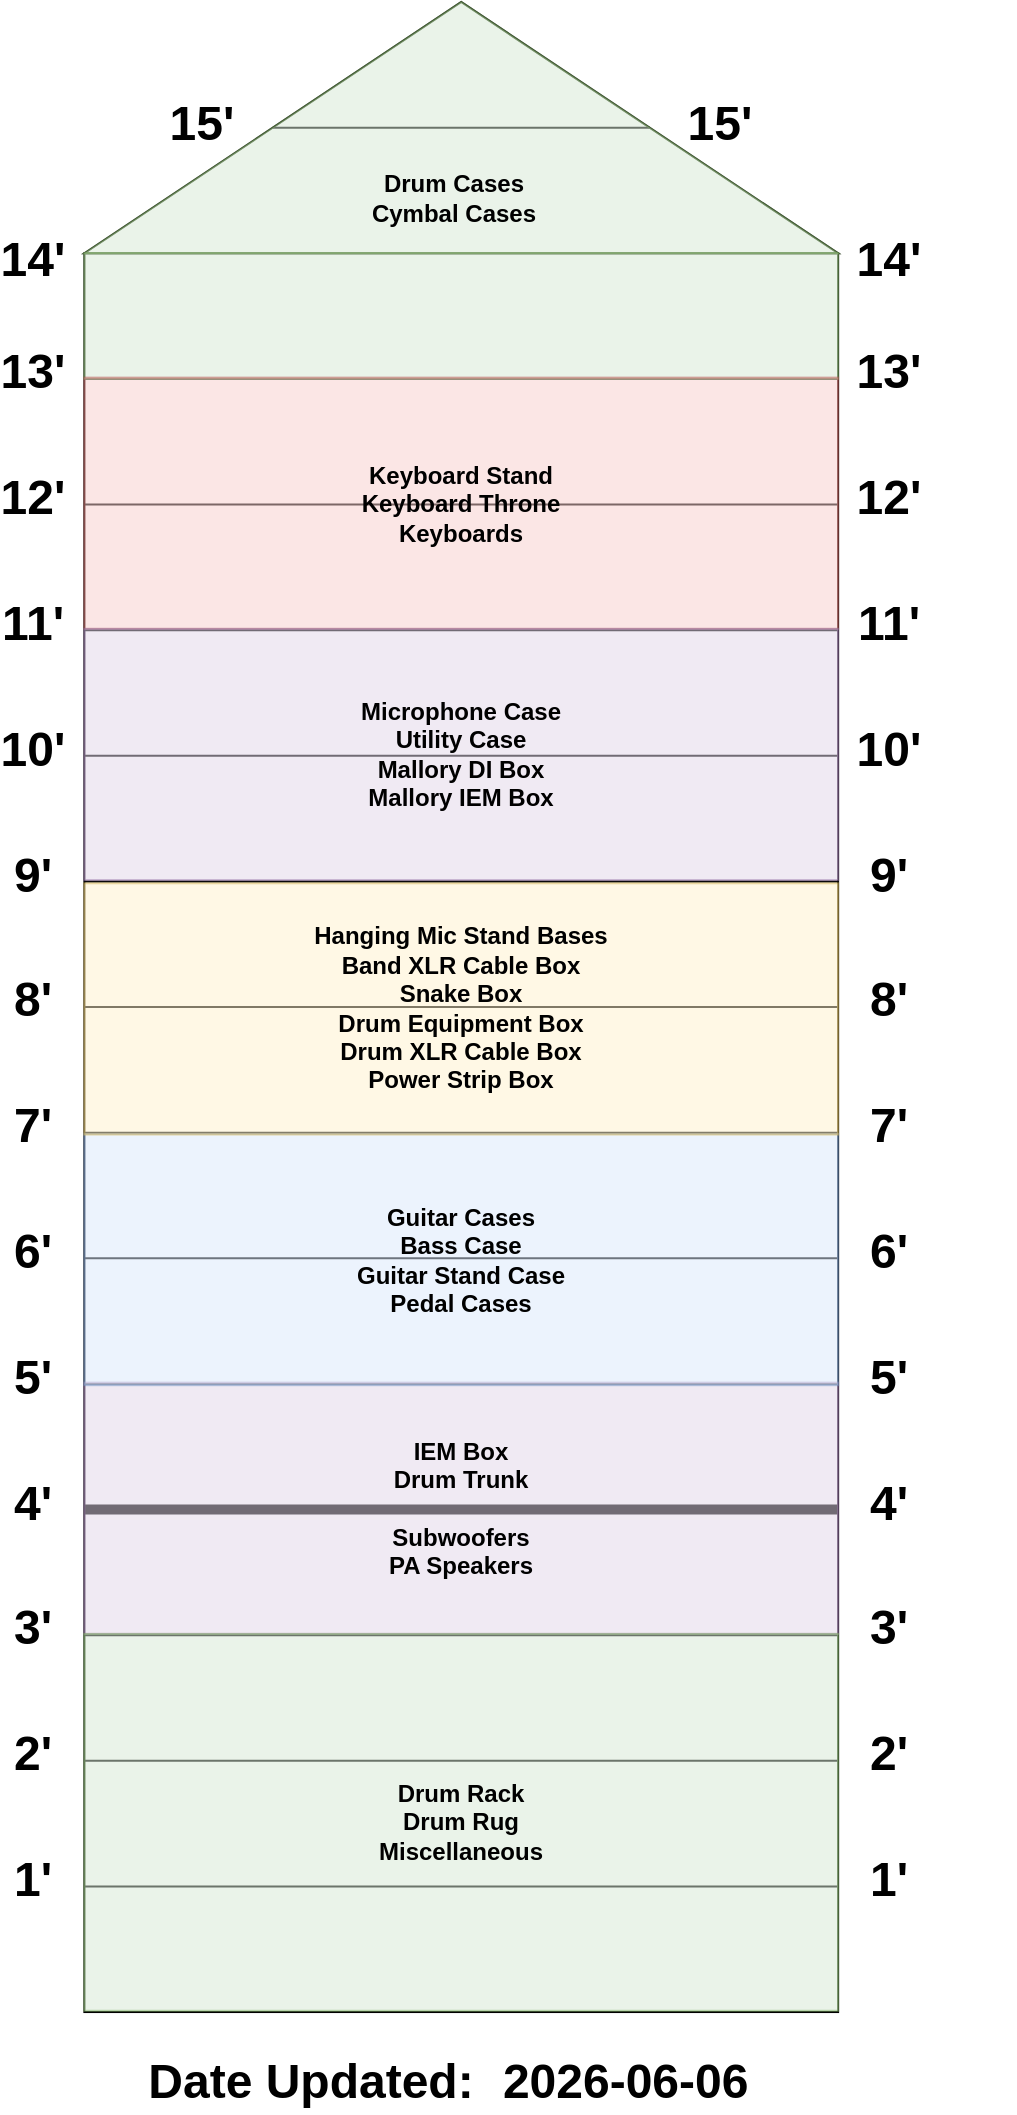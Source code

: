 <mxfile version="28.0.7">
  <diagram name="Page-1" id="X5lvkgiN3U133mV6QOkO">
    <mxGraphModel dx="2891" dy="1118" grid="1" gridSize="10" guides="1" tooltips="1" connect="1" arrows="1" fold="1" page="1" pageScale="1" pageWidth="850" pageHeight="1100" math="0" shadow="0">
      <root>
        <mxCell id="0" />
        <mxCell id="1" parent="0" />
        <mxCell id="6AG9FM8eWZYMSyOvZ8YQ-7" value="" style="group" parent="1" vertex="1" connectable="0">
          <mxGeometry x="347.997" y="1070.004" width="153.35" as="geometry" />
        </mxCell>
        <object label="&lt;span style=&quot;font-size: 24px;&quot;&gt;&lt;b&gt;&amp;nbsp;%date{yyyy-mm-dd}%&lt;/b&gt;&lt;/span&gt;" placeholders="1" id="nhZHOeeMNoCa2xDWZXQW-69">
          <mxCell style="edgeLabel;html=1;align=center;verticalAlign=middle;resizable=0;points=[];labelBorderColor=none;labelBackgroundColor=none;" parent="6AG9FM8eWZYMSyOvZ8YQ-7" vertex="1" connectable="0">
            <mxGeometry x="153.35" as="geometry" />
          </mxCell>
        </object>
        <object label="&lt;span style=&quot;font-size: 24px;&quot;&gt;&lt;b&gt;Date Updated:&lt;/b&gt;&lt;/span&gt;" placeholders="1" id="nhZHOeeMNoCa2xDWZXQW-70">
          <mxCell style="edgeLabel;html=1;align=center;verticalAlign=middle;resizable=0;points=[];labelBorderColor=none;labelBackgroundColor=none;" parent="6AG9FM8eWZYMSyOvZ8YQ-7" vertex="1" connectable="0">
            <mxGeometry as="geometry" />
          </mxCell>
        </object>
        <mxCell id="nhZHOeeMNoCa2xDWZXQW-53" value="" style="group" parent="1" connectable="0" vertex="1">
          <mxGeometry x="210.05" y="30" width="489.95" height="1005.026" as="geometry" />
        </mxCell>
        <mxCell id="nhZHOeeMNoCa2xDWZXQW-17" value="&lt;font style=&quot;font-size: 24px;&quot;&gt;1&#39;&lt;/font&gt;" style="text;strokeColor=none;align=center;fillColor=none;html=1;verticalAlign=middle;whiteSpace=wrap;rounded=0;fontStyle=1" parent="1" vertex="1">
          <mxGeometry x="200" y="959.649" width="18.844" height="18.844" as="geometry" />
        </mxCell>
        <mxCell id="nhZHOeeMNoCa2xDWZXQW-18" value="&lt;font style=&quot;font-size: 24px;&quot;&gt;1&#39;&lt;/font&gt;" style="text;strokeColor=none;align=center;fillColor=none;html=1;verticalAlign=middle;whiteSpace=wrap;rounded=0;fontStyle=1" parent="1" vertex="1">
          <mxGeometry x="628.392" y="959.649" width="18.844" height="18.844" as="geometry" />
        </mxCell>
        <mxCell id="nhZHOeeMNoCa2xDWZXQW-19" value="&lt;font style=&quot;font-size: 24px;&quot;&gt;2&#39;&lt;/font&gt;" style="text;strokeColor=none;align=center;fillColor=none;html=1;verticalAlign=middle;whiteSpace=wrap;rounded=0;fontStyle=1" parent="1" vertex="1">
          <mxGeometry x="200" y="896.835" width="18.844" height="18.844" as="geometry" />
        </mxCell>
        <mxCell id="nhZHOeeMNoCa2xDWZXQW-20" value="&lt;font style=&quot;font-size: 24px;&quot;&gt;2&#39;&lt;/font&gt;" style="text;strokeColor=none;align=center;fillColor=none;html=1;verticalAlign=middle;whiteSpace=wrap;rounded=0;fontStyle=1" parent="1" vertex="1">
          <mxGeometry x="628.392" y="896.835" width="18.844" height="18.844" as="geometry" />
        </mxCell>
        <mxCell id="nhZHOeeMNoCa2xDWZXQW-21" value="&lt;font style=&quot;font-size: 24px;&quot;&gt;3&#39;&lt;/font&gt;" style="text;strokeColor=none;align=center;fillColor=none;html=1;verticalAlign=middle;whiteSpace=wrap;rounded=0;fontStyle=1" parent="1" vertex="1">
          <mxGeometry x="200" y="834.02" width="18.844" height="18.844" as="geometry" />
        </mxCell>
        <mxCell id="nhZHOeeMNoCa2xDWZXQW-22" value="&lt;font style=&quot;font-size: 24px;&quot;&gt;3&#39;&lt;/font&gt;" style="text;strokeColor=none;align=center;fillColor=none;html=1;verticalAlign=middle;whiteSpace=wrap;rounded=0;fontStyle=1" parent="1" vertex="1">
          <mxGeometry x="628.392" y="834.02" width="18.844" height="18.844" as="geometry" />
        </mxCell>
        <mxCell id="nhZHOeeMNoCa2xDWZXQW-23" value="&lt;font style=&quot;font-size: 24px;&quot;&gt;4&#39;&lt;/font&gt;" style="text;strokeColor=none;align=center;fillColor=none;html=1;verticalAlign=middle;whiteSpace=wrap;rounded=0;fontStyle=1" parent="1" vertex="1">
          <mxGeometry x="200" y="771.206" width="18.844" height="18.844" as="geometry" />
        </mxCell>
        <mxCell id="nhZHOeeMNoCa2xDWZXQW-24" value="&lt;font style=&quot;font-size: 24px;&quot;&gt;4&#39;&lt;/font&gt;" style="text;strokeColor=none;align=center;fillColor=none;html=1;verticalAlign=middle;whiteSpace=wrap;rounded=0;fontStyle=1" parent="1" vertex="1">
          <mxGeometry x="628.392" y="771.206" width="18.844" height="18.844" as="geometry" />
        </mxCell>
        <mxCell id="nhZHOeeMNoCa2xDWZXQW-25" value="&lt;font style=&quot;font-size: 24px;&quot;&gt;5&#39;&lt;/font&gt;" style="text;strokeColor=none;align=center;fillColor=none;html=1;verticalAlign=middle;whiteSpace=wrap;rounded=0;fontStyle=1" parent="1" vertex="1">
          <mxGeometry x="200" y="708.392" width="18.844" height="18.844" as="geometry" />
        </mxCell>
        <mxCell id="nhZHOeeMNoCa2xDWZXQW-26" value="&lt;font style=&quot;font-size: 24px;&quot;&gt;5&#39;&lt;/font&gt;" style="text;strokeColor=none;align=center;fillColor=none;html=1;verticalAlign=middle;whiteSpace=wrap;rounded=0;fontStyle=1" parent="1" vertex="1">
          <mxGeometry x="628.392" y="708.392" width="18.844" height="18.844" as="geometry" />
        </mxCell>
        <mxCell id="nhZHOeeMNoCa2xDWZXQW-27" value="&lt;font style=&quot;font-size: 24px;&quot;&gt;6&#39;&lt;/font&gt;" style="text;strokeColor=none;align=center;fillColor=none;html=1;verticalAlign=middle;whiteSpace=wrap;rounded=0;fontStyle=1" parent="1" vertex="1">
          <mxGeometry x="200" y="645.578" width="18.844" height="18.844" as="geometry" />
        </mxCell>
        <mxCell id="nhZHOeeMNoCa2xDWZXQW-28" value="&lt;font style=&quot;font-size: 24px;&quot;&gt;6&#39;&lt;/font&gt;" style="text;strokeColor=none;align=center;fillColor=none;html=1;verticalAlign=middle;whiteSpace=wrap;rounded=0;fontStyle=1" parent="1" vertex="1">
          <mxGeometry x="628.392" y="645.578" width="18.844" height="18.844" as="geometry" />
        </mxCell>
        <mxCell id="nhZHOeeMNoCa2xDWZXQW-34" value="&lt;font style=&quot;font-size: 24px;&quot;&gt;7&#39;&lt;/font&gt;" style="text;strokeColor=none;align=center;fillColor=none;html=1;verticalAlign=middle;whiteSpace=wrap;rounded=0;fontStyle=1" parent="1" vertex="1">
          <mxGeometry x="200" y="582.764" width="18.844" height="18.844" as="geometry" />
        </mxCell>
        <mxCell id="nhZHOeeMNoCa2xDWZXQW-35" value="&lt;font style=&quot;font-size: 24px;&quot;&gt;7&#39;&lt;/font&gt;" style="text;strokeColor=none;align=center;fillColor=none;html=1;verticalAlign=middle;whiteSpace=wrap;rounded=0;fontStyle=1" parent="1" vertex="1">
          <mxGeometry x="628.392" y="582.764" width="18.844" height="18.844" as="geometry" />
        </mxCell>
        <mxCell id="nhZHOeeMNoCa2xDWZXQW-36" value="&lt;font style=&quot;font-size: 24px;&quot;&gt;8&#39;&lt;/font&gt;" style="text;strokeColor=none;align=center;fillColor=none;html=1;verticalAlign=middle;whiteSpace=wrap;rounded=0;fontStyle=1" parent="1" vertex="1">
          <mxGeometry x="200" y="519.95" width="18.844" height="18.844" as="geometry" />
        </mxCell>
        <mxCell id="nhZHOeeMNoCa2xDWZXQW-37" value="&lt;font style=&quot;font-size: 24px;&quot;&gt;8&#39;&lt;/font&gt;" style="text;strokeColor=none;align=center;fillColor=none;html=1;verticalAlign=middle;whiteSpace=wrap;rounded=0;fontStyle=1" parent="1" vertex="1">
          <mxGeometry x="628.392" y="519.95" width="18.844" height="18.844" as="geometry" />
        </mxCell>
        <mxCell id="nhZHOeeMNoCa2xDWZXQW-38" value="&lt;font style=&quot;font-size: 24px;&quot;&gt;9&#39;&lt;/font&gt;" style="text;strokeColor=none;align=center;fillColor=none;html=1;verticalAlign=middle;whiteSpace=wrap;rounded=0;fontStyle=1" parent="1" vertex="1">
          <mxGeometry x="200" y="457.136" width="18.844" height="18.844" as="geometry" />
        </mxCell>
        <mxCell id="nhZHOeeMNoCa2xDWZXQW-39" value="&lt;font style=&quot;font-size: 24px;&quot;&gt;9&#39;&lt;/font&gt;" style="text;strokeColor=none;align=center;fillColor=none;html=1;verticalAlign=middle;whiteSpace=wrap;rounded=0;fontStyle=1" parent="1" vertex="1">
          <mxGeometry x="628.392" y="457.136" width="18.844" height="18.844" as="geometry" />
        </mxCell>
        <mxCell id="nhZHOeeMNoCa2xDWZXQW-40" value="&lt;font style=&quot;font-size: 24px;&quot;&gt;10&#39;&lt;/font&gt;" style="text;strokeColor=none;align=center;fillColor=none;html=1;verticalAlign=middle;whiteSpace=wrap;rounded=0;fontStyle=1" parent="1" vertex="1">
          <mxGeometry x="200" y="394.322" width="18.844" height="18.844" as="geometry" />
        </mxCell>
        <mxCell id="nhZHOeeMNoCa2xDWZXQW-41" value="&lt;font style=&quot;font-size: 24px;&quot;&gt;10&#39;&lt;/font&gt;" style="text;strokeColor=none;align=center;fillColor=none;html=1;verticalAlign=middle;whiteSpace=wrap;rounded=0;fontStyle=1" parent="1" vertex="1">
          <mxGeometry x="628.392" y="394.322" width="18.844" height="18.844" as="geometry" />
        </mxCell>
        <mxCell id="nhZHOeeMNoCa2xDWZXQW-42" value="&lt;font style=&quot;font-size: 24px;&quot;&gt;11&#39;&lt;/font&gt;" style="text;strokeColor=none;align=center;fillColor=none;html=1;verticalAlign=middle;whiteSpace=wrap;rounded=0;fontStyle=1" parent="1" vertex="1">
          <mxGeometry x="200" y="331.508" width="18.844" height="18.844" as="geometry" />
        </mxCell>
        <mxCell id="nhZHOeeMNoCa2xDWZXQW-43" value="&lt;font style=&quot;font-size: 24px;&quot;&gt;11&#39;&lt;/font&gt;" style="text;strokeColor=none;align=center;fillColor=none;html=1;verticalAlign=middle;whiteSpace=wrap;rounded=0;fontStyle=1" parent="1" vertex="1">
          <mxGeometry x="628.392" y="331.508" width="18.844" height="18.844" as="geometry" />
        </mxCell>
        <mxCell id="nhZHOeeMNoCa2xDWZXQW-44" value="&lt;font style=&quot;font-size: 24px;&quot;&gt;12&#39;&lt;/font&gt;" style="text;strokeColor=none;align=center;fillColor=none;html=1;verticalAlign=middle;whiteSpace=wrap;rounded=0;fontStyle=1" parent="1" vertex="1">
          <mxGeometry x="200" y="268.694" width="18.844" height="18.844" as="geometry" />
        </mxCell>
        <mxCell id="nhZHOeeMNoCa2xDWZXQW-45" value="&lt;font style=&quot;font-size: 24px;&quot;&gt;12&#39;&lt;/font&gt;" style="text;strokeColor=none;align=center;fillColor=none;html=1;verticalAlign=middle;whiteSpace=wrap;rounded=0;fontStyle=1" parent="1" vertex="1">
          <mxGeometry x="628.392" y="268.694" width="18.844" height="18.844" as="geometry" />
        </mxCell>
        <mxCell id="nhZHOeeMNoCa2xDWZXQW-46" value="&lt;font style=&quot;font-size: 24px;&quot;&gt;13&#39;&lt;/font&gt;" style="text;strokeColor=none;align=center;fillColor=none;html=1;verticalAlign=middle;whiteSpace=wrap;rounded=0;fontStyle=1" parent="1" vertex="1">
          <mxGeometry x="200" y="205.879" width="18.844" height="18.844" as="geometry" />
        </mxCell>
        <mxCell id="nhZHOeeMNoCa2xDWZXQW-47" value="&lt;font style=&quot;font-size: 24px;&quot;&gt;13&#39;&lt;/font&gt;" style="text;strokeColor=none;align=center;fillColor=none;html=1;verticalAlign=middle;whiteSpace=wrap;rounded=0;fontStyle=1" parent="1" vertex="1">
          <mxGeometry x="628.392" y="205.879" width="18.844" height="18.844" as="geometry" />
        </mxCell>
        <mxCell id="nhZHOeeMNoCa2xDWZXQW-48" value="&lt;font style=&quot;font-size: 24px;&quot;&gt;14&#39;&lt;/font&gt;" style="text;strokeColor=none;align=center;fillColor=none;html=1;verticalAlign=middle;whiteSpace=wrap;rounded=0;fontStyle=1" parent="1" vertex="1">
          <mxGeometry x="200" y="149.347" width="18.844" height="18.844" as="geometry" />
        </mxCell>
        <mxCell id="nhZHOeeMNoCa2xDWZXQW-49" value="&lt;font style=&quot;font-size: 24px;&quot;&gt;14&#39;&lt;/font&gt;" style="text;strokeColor=none;align=center;fillColor=none;html=1;verticalAlign=middle;whiteSpace=wrap;rounded=0;fontStyle=1" parent="1" vertex="1">
          <mxGeometry x="628.392" y="149.347" width="18.844" height="18.844" as="geometry" />
        </mxCell>
        <mxCell id="nhZHOeeMNoCa2xDWZXQW-1" value="" style="rounded=0;whiteSpace=wrap;html=1;" parent="1" vertex="1">
          <mxGeometry x="235.176" y="155.628" width="376.884" height="879.397" as="geometry" />
        </mxCell>
        <mxCell id="nhZHOeeMNoCa2xDWZXQW-7" value="" style="endArrow=none;html=1;rounded=0;exitX=0;exitY=0.1;exitDx=0;exitDy=0;exitPerimeter=0;entryX=1;entryY=0.102;entryDx=0;entryDy=0;entryPerimeter=0;" parent="1" edge="1">
          <mxGeometry width="50" height="50" relative="1" as="geometry">
            <mxPoint x="235.176" y="218.442" as="sourcePoint" />
            <mxPoint x="612.06" y="218.442" as="targetPoint" />
          </mxGeometry>
        </mxCell>
        <mxCell id="nhZHOeeMNoCa2xDWZXQW-8" value="" style="endArrow=none;html=1;rounded=0;entryX=1;entryY=0.202;entryDx=0;entryDy=0;entryPerimeter=0;" parent="1" edge="1">
          <mxGeometry width="50" height="50" relative="1" as="geometry">
            <mxPoint x="235.176" y="281.256" as="sourcePoint" />
            <mxPoint x="612.06" y="281.256" as="targetPoint" />
          </mxGeometry>
        </mxCell>
        <mxCell id="nhZHOeeMNoCa2xDWZXQW-9" value="" style="endArrow=none;html=1;rounded=0;exitX=0;exitY=0.295;exitDx=0;exitDy=0;exitPerimeter=0;entryX=1;entryY=0.296;entryDx=0;entryDy=0;entryPerimeter=0;" parent="1" edge="1">
          <mxGeometry width="50" height="50" relative="1" as="geometry">
            <mxPoint x="235.176" y="344.07" as="sourcePoint" />
            <mxPoint x="612.06" y="344.07" as="targetPoint" />
          </mxGeometry>
        </mxCell>
        <mxCell id="nhZHOeeMNoCa2xDWZXQW-10" value="" style="endArrow=none;html=1;rounded=0;entryX=1;entryY=0.396;entryDx=0;entryDy=0;entryPerimeter=0;" parent="1" edge="1">
          <mxGeometry width="50" height="50" relative="1" as="geometry">
            <mxPoint x="235.176" y="406.885" as="sourcePoint" />
            <mxPoint x="612.06" y="406.885" as="targetPoint" />
          </mxGeometry>
        </mxCell>
        <mxCell id="nhZHOeeMNoCa2xDWZXQW-11" value="" style="endArrow=none;html=1;rounded=0;exitX=0;exitY=0.5;exitDx=0;exitDy=0;entryX=1;entryY=0.5;entryDx=0;entryDy=0;" parent="1" edge="1">
          <mxGeometry width="50" height="50" relative="1" as="geometry">
            <mxPoint x="235.176" y="469.699" as="sourcePoint" />
            <mxPoint x="612.06" y="469.699" as="targetPoint" />
          </mxGeometry>
        </mxCell>
        <mxCell id="nhZHOeeMNoCa2xDWZXQW-13" value="" style="endArrow=none;html=1;rounded=0;entryX=1;entryY=0.696;entryDx=0;entryDy=0;entryPerimeter=0;" parent="1" edge="1">
          <mxGeometry width="50" height="50" relative="1" as="geometry">
            <mxPoint x="235.176" y="595.327" as="sourcePoint" />
            <mxPoint x="612.06" y="595.327" as="targetPoint" />
          </mxGeometry>
        </mxCell>
        <mxCell id="nhZHOeeMNoCa2xDWZXQW-14" value="" style="endArrow=none;html=1;rounded=0;entryX=1;entryY=0.796;entryDx=0;entryDy=0;entryPerimeter=0;exitX=0;exitY=0.797;exitDx=0;exitDy=0;exitPerimeter=0;" parent="1" edge="1">
          <mxGeometry width="50" height="50" relative="1" as="geometry">
            <mxPoint x="235.176" y="658.141" as="sourcePoint" />
            <mxPoint x="612.06" y="658.141" as="targetPoint" />
          </mxGeometry>
        </mxCell>
        <mxCell id="nhZHOeeMNoCa2xDWZXQW-15" value="" style="endArrow=none;html=1;rounded=0;exitX=0;exitY=0.895;exitDx=0;exitDy=0;exitPerimeter=0;" parent="1" edge="1">
          <mxGeometry width="50" height="50" relative="1" as="geometry">
            <mxPoint x="235.176" y="720.955" as="sourcePoint" />
            <mxPoint x="612.06" y="720.955" as="targetPoint" />
          </mxGeometry>
        </mxCell>
        <mxCell id="nhZHOeeMNoCa2xDWZXQW-29" value="" style="endArrow=none;html=1;rounded=0;exitX=0;exitY=0.5;exitDx=0;exitDy=0;entryX=1;entryY=0.5;entryDx=0;entryDy=0;" parent="1" edge="1">
          <mxGeometry width="50" height="50" relative="1" as="geometry">
            <mxPoint x="235.176" y="532.513" as="sourcePoint" />
            <mxPoint x="612.06" y="532.513" as="targetPoint" />
          </mxGeometry>
        </mxCell>
        <mxCell id="nhZHOeeMNoCa2xDWZXQW-30" value="" style="endArrow=none;html=1;rounded=0;exitX=0;exitY=0.895;exitDx=0;exitDy=0;exitPerimeter=0;strokeWidth=5;" parent="1" edge="1">
          <mxGeometry width="50" height="50" relative="1" as="geometry">
            <mxPoint x="235.176" y="783.769" as="sourcePoint" />
            <mxPoint x="612.06" y="783.769" as="targetPoint" />
          </mxGeometry>
        </mxCell>
        <mxCell id="nhZHOeeMNoCa2xDWZXQW-31" value="" style="endArrow=none;html=1;rounded=0;exitX=0;exitY=0.895;exitDx=0;exitDy=0;exitPerimeter=0;" parent="1" edge="1">
          <mxGeometry width="50" height="50" relative="1" as="geometry">
            <mxPoint x="235.176" y="846.583" as="sourcePoint" />
            <mxPoint x="612.06" y="846.583" as="targetPoint" />
          </mxGeometry>
        </mxCell>
        <mxCell id="nhZHOeeMNoCa2xDWZXQW-32" value="" style="endArrow=none;html=1;rounded=0;exitX=0;exitY=0.895;exitDx=0;exitDy=0;exitPerimeter=0;" parent="1" edge="1">
          <mxGeometry width="50" height="50" relative="1" as="geometry">
            <mxPoint x="235.176" y="909.397" as="sourcePoint" />
            <mxPoint x="612.06" y="909.397" as="targetPoint" />
          </mxGeometry>
        </mxCell>
        <mxCell id="nhZHOeeMNoCa2xDWZXQW-33" value="" style="endArrow=none;html=1;rounded=0;exitX=0;exitY=0.895;exitDx=0;exitDy=0;exitPerimeter=0;" parent="1" edge="1">
          <mxGeometry width="50" height="50" relative="1" as="geometry">
            <mxPoint x="235.176" y="972.211" as="sourcePoint" />
            <mxPoint x="612.06" y="972.211" as="targetPoint" />
          </mxGeometry>
        </mxCell>
        <mxCell id="nhZHOeeMNoCa2xDWZXQW-51" value="&lt;font style=&quot;font-size: 24px;&quot;&gt;15&#39;&lt;/font&gt;" style="text;strokeColor=none;align=center;fillColor=none;html=1;verticalAlign=middle;whiteSpace=wrap;rounded=0;fontStyle=1" parent="1" vertex="1">
          <mxGeometry x="285.786" y="81.508" width="16.152" height="18.844" as="geometry" />
        </mxCell>
        <mxCell id="nhZHOeeMNoCa2xDWZXQW-52" value="&lt;font style=&quot;font-size: 24px;&quot;&gt;15&#39;&lt;/font&gt;" style="text;strokeColor=none;align=center;fillColor=none;html=1;verticalAlign=middle;whiteSpace=wrap;rounded=0;fontStyle=1" parent="1" vertex="1">
          <mxGeometry x="545.298" y="81.508" width="16.152" height="18.844" as="geometry" />
        </mxCell>
        <mxCell id="nhZHOeeMNoCa2xDWZXQW-54" value="" style="triangle;whiteSpace=wrap;html=1;rotation=-90;" parent="1" vertex="1">
          <mxGeometry x="360.804" y="-95.628" width="125.628" height="376.885" as="geometry" />
        </mxCell>
        <mxCell id="nhZHOeeMNoCa2xDWZXQW-55" value="" style="endArrow=none;html=1;rounded=0;exitX=0.5;exitY=0;exitDx=0;exitDy=0;entryX=0.5;entryY=1;entryDx=0;entryDy=0;" parent="1" source="nhZHOeeMNoCa2xDWZXQW-54" target="nhZHOeeMNoCa2xDWZXQW-54" edge="1">
          <mxGeometry width="50" height="50" relative="1" as="geometry">
            <mxPoint x="423.618" y="143.065" as="sourcePoint" />
            <mxPoint x="486.432" y="80.251" as="targetPoint" />
          </mxGeometry>
        </mxCell>
        <mxCell id="nhZHOeeMNoCa2xDWZXQW-59" value="&lt;b&gt;IEM Box&lt;/b&gt;&lt;div&gt;&lt;b&gt;Drum Trunk&lt;/b&gt;&lt;/div&gt;&lt;div&gt;&lt;b&gt;&lt;br&gt;&lt;/b&gt;&lt;div&gt;&lt;div&gt;&lt;b&gt;Subwoofers&lt;/b&gt;&lt;/div&gt;&lt;/div&gt;&lt;div&gt;&lt;b&gt;PA Speakers&lt;/b&gt;&lt;/div&gt;&lt;/div&gt;" style="rounded=0;whiteSpace=wrap;html=1;opacity=50;fillColor=#e1d5e7;strokeColor=#9673a6;" parent="1" vertex="1">
          <mxGeometry x="235.176" y="720.327" width="376.884" height="125.628" as="geometry" />
        </mxCell>
        <mxCell id="nhZHOeeMNoCa2xDWZXQW-63" value="&lt;b&gt;Drum Rack&lt;/b&gt;&lt;div&gt;&lt;b&gt;Drum Rug&lt;/b&gt;&lt;/div&gt;&lt;div&gt;&lt;b&gt;Miscellaneous&lt;/b&gt;&lt;/div&gt;" style="whiteSpace=wrap;html=1;fillColor=#d5e8d4;strokeColor=#82b366;opacity=50;" parent="1" vertex="1">
          <mxGeometry x="235.176" y="845.955" width="376.884" height="188.442" as="geometry" />
        </mxCell>
        <mxCell id="nhZHOeeMNoCa2xDWZXQW-57" value="" style="triangle;whiteSpace=wrap;html=1;rotation=-90;opacity=50;fillColor=#d5e8d4;strokeColor=#82b366;" parent="1" vertex="1">
          <mxGeometry x="360.804" y="-95.628" width="125.628" height="376.885" as="geometry" />
        </mxCell>
        <mxCell id="nhZHOeeMNoCa2xDWZXQW-61" value="&lt;b&gt;Drum Cases&lt;/b&gt;&lt;div&gt;&lt;b&gt;Cymbal Cases&lt;/b&gt;&lt;/div&gt;" style="text;strokeColor=none;align=center;fillColor=none;html=1;verticalAlign=middle;whiteSpace=wrap;rounded=0;" parent="1" vertex="1">
          <mxGeometry x="325.628" y="109.146" width="188.442" height="37.688" as="geometry" />
        </mxCell>
        <mxCell id="nhZHOeeMNoCa2xDWZXQW-64" value="" style="whiteSpace=wrap;html=1;fillColor=#d5e8d4;strokeColor=#82b366;opacity=50;" parent="1" vertex="1">
          <mxGeometry x="235.176" y="155.628" width="376.884" height="62.814" as="geometry" />
        </mxCell>
        <mxCell id="nhZHOeeMNoCa2xDWZXQW-65" value="&lt;b&gt;Keyboard Stand&lt;/b&gt;&lt;div&gt;&lt;b&gt;Keyboard Throne&lt;/b&gt;&lt;/div&gt;&lt;div&gt;&lt;b&gt;Keyboards&lt;/b&gt;&lt;/div&gt;" style="whiteSpace=wrap;html=1;fillColor=#f8cecc;strokeColor=#b85450;opacity=50;" parent="1" vertex="1">
          <mxGeometry x="235.176" y="217.814" width="376.884" height="125.628" as="geometry" />
        </mxCell>
        <mxCell id="nhZHOeeMNoCa2xDWZXQW-66" value="&lt;b&gt;Microphone Case&lt;/b&gt;&lt;div&gt;&lt;b&gt;Utility Case&lt;/b&gt;&lt;/div&gt;&lt;div&gt;&lt;b&gt;Mallory DI Box&lt;/b&gt;&lt;/div&gt;&lt;div&gt;&lt;b&gt;Mallory IEM Box&lt;/b&gt;&lt;/div&gt;" style="whiteSpace=wrap;html=1;fillColor=#e1d5e7;strokeColor=#9673a6;opacity=50;" parent="1" vertex="1">
          <mxGeometry x="235.176" y="343.442" width="376.884" height="125.628" as="geometry" />
        </mxCell>
        <mxCell id="nhZHOeeMNoCa2xDWZXQW-67" value="&lt;b&gt;Guitar Cases&lt;/b&gt;&lt;div&gt;&lt;b&gt;Bass Case&lt;/b&gt;&lt;/div&gt;&lt;div&gt;&lt;b&gt;Guitar Stand Case&lt;/b&gt;&lt;/div&gt;&lt;div&gt;&lt;b&gt;Pedal Cases&lt;/b&gt;&lt;/div&gt;" style="whiteSpace=wrap;html=1;fillColor=#dae8fc;strokeColor=#6c8ebf;opacity=50;" parent="1" vertex="1">
          <mxGeometry x="235.176" y="595.955" width="376.884" height="125.628" as="geometry" />
        </mxCell>
        <mxCell id="nhZHOeeMNoCa2xDWZXQW-68" value="&lt;b&gt;Hanging Mic Stand Bases&lt;/b&gt;&lt;div&gt;&lt;b&gt;Band XLR Cable Box&lt;/b&gt;&lt;/div&gt;&lt;div&gt;&lt;b&gt;Snake Box&lt;/b&gt;&lt;/div&gt;&lt;div&gt;&lt;b&gt;Drum Equipment Box&lt;/b&gt;&lt;/div&gt;&lt;div&gt;&lt;b&gt;Drum XLR Cable Box&lt;/b&gt;&lt;/div&gt;&lt;div&gt;&lt;b&gt;Power Strip Box&lt;/b&gt;&lt;/div&gt;" style="whiteSpace=wrap;html=1;fillColor=#fff2cc;strokeColor=#d6b656;opacity=50;" parent="1" vertex="1">
          <mxGeometry x="235.176" y="470.641" width="376.884" height="125.628" as="geometry" />
        </mxCell>
      </root>
    </mxGraphModel>
  </diagram>
</mxfile>
